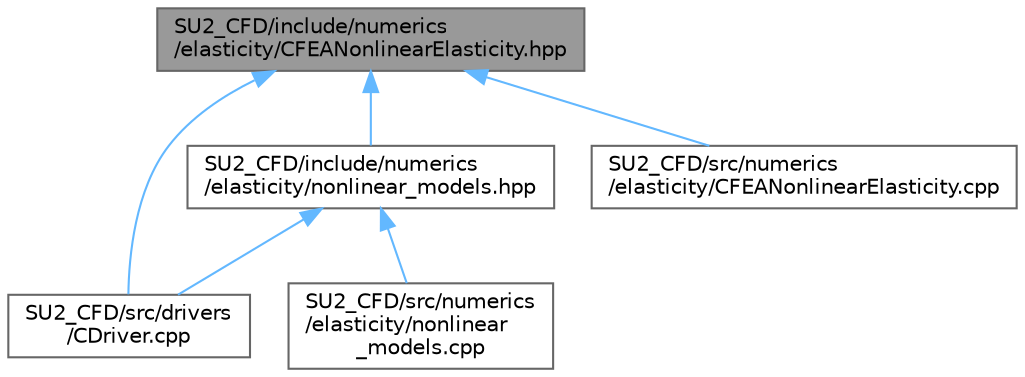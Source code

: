digraph "SU2_CFD/include/numerics/elasticity/CFEANonlinearElasticity.hpp"
{
 // LATEX_PDF_SIZE
  bgcolor="transparent";
  edge [fontname=Helvetica,fontsize=10,labelfontname=Helvetica,labelfontsize=10];
  node [fontname=Helvetica,fontsize=10,shape=box,height=0.2,width=0.4];
  Node1 [id="Node000001",label="SU2_CFD/include/numerics\l/elasticity/CFEANonlinearElasticity.hpp",height=0.2,width=0.4,color="gray40", fillcolor="grey60", style="filled", fontcolor="black",tooltip="Declaration and inlines of the nonlinear elasticity FE numerics class."];
  Node1 -> Node2 [id="edge1_Node000001_Node000002",dir="back",color="steelblue1",style="solid",tooltip=" "];
  Node2 [id="Node000002",label="SU2_CFD/include/numerics\l/elasticity/nonlinear_models.hpp",height=0.2,width=0.4,color="grey40", fillcolor="white", style="filled",URL="$nonlinear__models_8hpp.html",tooltip="Declarations of nonlinear constitutive models."];
  Node2 -> Node3 [id="edge2_Node000002_Node000003",dir="back",color="steelblue1",style="solid",tooltip=" "];
  Node3 [id="Node000003",label="SU2_CFD/src/drivers\l/CDriver.cpp",height=0.2,width=0.4,color="grey40", fillcolor="white", style="filled",URL="$CDriver_8cpp.html",tooltip="The main subroutines for driving single or multi-zone problems."];
  Node2 -> Node4 [id="edge3_Node000002_Node000004",dir="back",color="steelblue1",style="solid",tooltip=" "];
  Node4 [id="Node000004",label="SU2_CFD/src/numerics\l/elasticity/nonlinear\l_models.cpp",height=0.2,width=0.4,color="grey40", fillcolor="white", style="filled",URL="$nonlinear__models_8cpp.html",tooltip="Definition of nonlinear constitutive models."];
  Node1 -> Node3 [id="edge4_Node000001_Node000003",dir="back",color="steelblue1",style="solid",tooltip=" "];
  Node1 -> Node5 [id="edge5_Node000001_Node000005",dir="back",color="steelblue1",style="solid",tooltip=" "];
  Node5 [id="Node000005",label="SU2_CFD/src/numerics\l/elasticity/CFEANonlinearElasticity.cpp",height=0.2,width=0.4,color="grey40", fillcolor="white", style="filled",URL="$CFEANonlinearElasticity_8cpp.html",tooltip="This file contains the routines for setting the tangent matrix and residual of a FEM nonlinear elasti..."];
}
